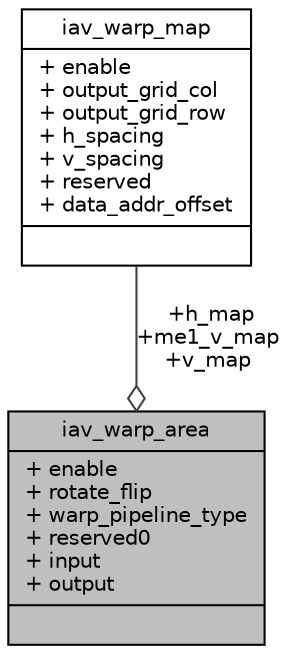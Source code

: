 digraph "iav_warp_area"
{
 // INTERACTIVE_SVG=YES
 // LATEX_PDF_SIZE
  bgcolor="transparent";
  edge [fontname="Helvetica",fontsize="10",labelfontname="Helvetica",labelfontsize="10"];
  node [fontname="Helvetica",fontsize="10",shape=record];
  Node1 [label="{iav_warp_area\n|+ enable\l+ rotate_flip\l+ warp_pipeline_type\l+ reserved0\l+ input\l+ output\l|}",height=0.2,width=0.4,color="black", fillcolor="grey75", style="filled", fontcolor="black",tooltip=" "];
  Node2 -> Node1 [color="grey25",fontsize="10",style="solid",label=" +h_map\n+me1_v_map\n+v_map" ,arrowhead="odiamond",fontname="Helvetica"];
  Node2 [label="{iav_warp_map\n|+ enable\l+ output_grid_col\l+ output_grid_row\l+ h_spacing\l+ v_spacing\l+ reserved\l+ data_addr_offset\l|}",height=0.2,width=0.4,color="black",URL="$db/d84/structiav__warp__map.html",tooltip=" "];
}
